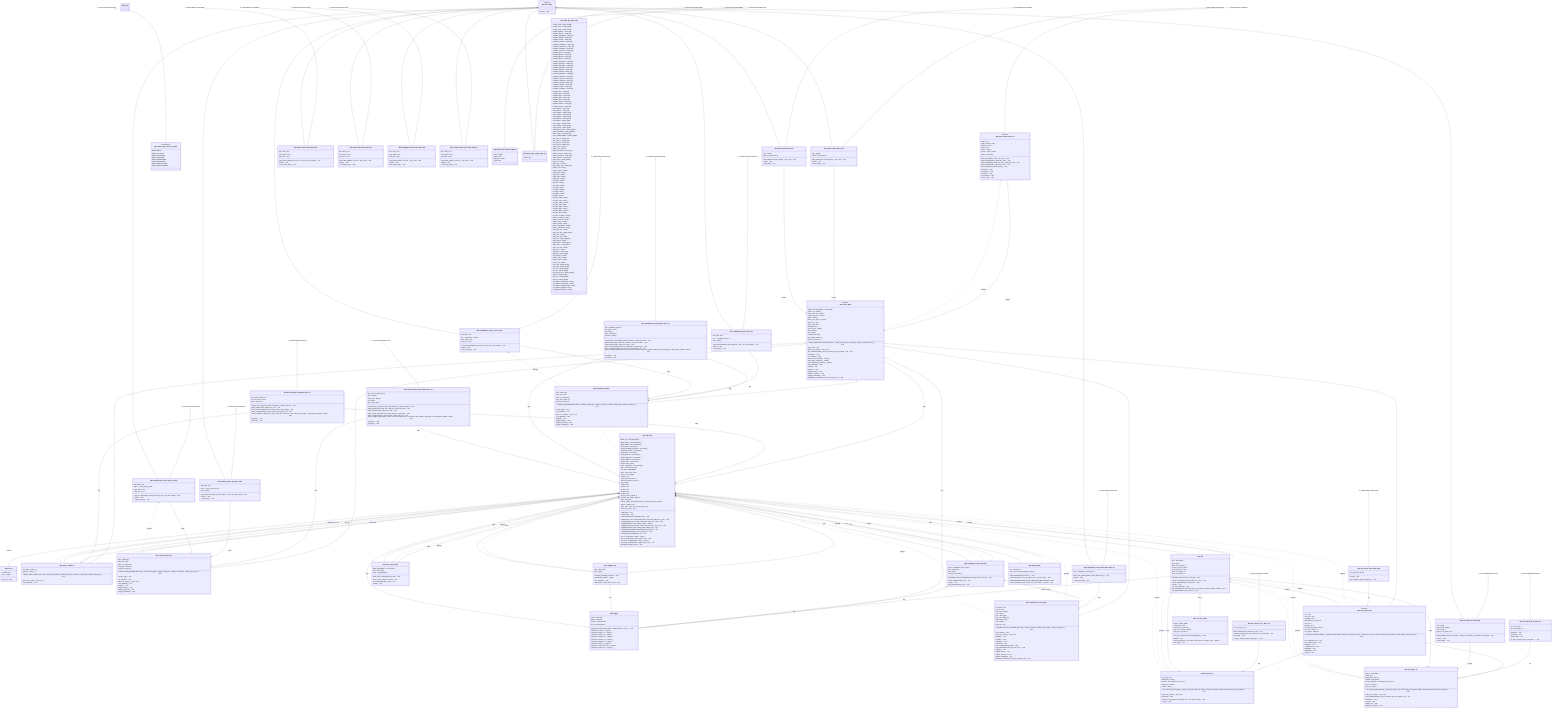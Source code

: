 classDiagram
    class C_0000386084317123652512["i40e::dma_base"]
    class C_0000386084317123652512 {
        <<abstract>>
        +done() : void*
    }
    class C_0000289207247874986057["i40e::int_ev"]
    class C_0000289207247874986057 {
        +int_ev() : void
        +armed : bool
        +vec : uint16_t
    }
    class C_0001003942791255495555["i40e::logger"]
    class C_0001003942791255495555 {
        +logger(const std::string & label_, nicbm::Runner * runner_) : void
        +operator<<(char c) : logger &
        +operator<<(int32_t c) : logger &
        +operator<<(uint8_t i) : logger &
        +operator<<(uint16_t i) : logger &
        +operator<<(uint32_t i) : logger &
        +operator<<(uint64_t i) : logger &
        +operator<<(bool c) : logger &
        +operator<<(const char * str) : logger &
        +operator<<(void * str) : logger &
        +endl : const char
        #label : std::string
        #runner : nicbm::Runner *
        #ss : std::stringstream
    }
    class C_0000919830575773330865["i40e::queue_base"]
    class C_0000919830575773330865 {
        <<abstract>>
        +queue_base(const std::string & qname_, uint32_t & reg_head_, uint32_t & reg_tail_, e810_bm & dev_) : void
        #ctxs_init() : void
        #desc_ctx_create() : desc_ctx &*
        #do_writeback(uint32_t first_idx, uint32_t first_pos, uint32_t cnt) : void
        #interrupt() : void
        +is_enabled() : bool
        #max_active_capacity() : uint32_t
        #max_fetch_capacity() : uint32_t
        #max_writeback_capacity() : uint32_t
        +reg_updated() : void
        +reset() : void
        #trigger() : void
        #trigger_fetch() : void
        #trigger_process() : void
        #trigger_writeback() : void
        #writeback_done(uint32_t first_pos, uint32_t cnt) : void
        #MAX_ACTIVE_DESCS : const uint32_t
        #active_cnt : uint32_t
        #active_first_idx : uint32_t
        #active_first_pos : uint32_t
        #base : uint64_t
        #desc_ctxs : desc_ctx *[128]
        #desc_len : size_t
        #dev : e810_bm &
        #enabled : bool
        +host_cq_pa : uint64_t
        #len : uint32_t
        +log : logger
        +qname : std::string
        #reg_head : uint32_t &
        #reg_tail : uint32_t &
    }
    class C_0001241611728661794294["i40e::queue_base::desc_ctx"]
    class C_0001241611728661794294 {
        <<abstract>>
        #data_fetch(uint64_t addr, size_t len) : void
        #data_fetched(uint64_t addr, size_t len) : void
        #data_write(uint64_t addr, size_t len, const void * buf) : void
        #data_written(uint64_t addr, size_t len) : void
        +desc_ctx(queue_base & queue_) : void
        +prepare() : void
        +prepared() : void
        +process() : void*
        +processed() : void
        +~desc_ctx() : void
        +data : void *
        +data_capacity : size_t
        +data_len : size_t
        +desc : void *
        +index : uint32_t
        #queue : queue_base &
        +state : enum state
    }
    class C_0000745729693198478003["i40e::queue_base::desc_ctx::state"]
    class C_0000745729693198478003 {
        <<enumeration>>
        DESC_EMPTY
        DESC_FETCHING
        DESC_PREPARING
        DESC_PREPARED
        DESC_PROCESSING
        DESC_PROCESSED
        DESC_WRITING_BACK
        DESC_WRITTEN_BACK
    }
    class C_0000611941175840043508["i40e::queue_base::dma_fetch"]
    class C_0000611941175840043508 {
        +dma_fetch(queue_base & queue_, size_t len) : void
        +done() : void
        +~dma_fetch() : void
        +pos : uint32_t
        #queue : queue_base &
    }
    class C_0001192002937225533140["i40e::queue_base::dma_wb"]
    class C_0001192002937225533140 {
        +dma_wb(queue_base & queue_, size_t len) : void
        +done() : void
        +~dma_wb() : void
        +pos : uint32_t
        #queue : queue_base &
    }
    class C_0000775142547048794812["i40e::queue_base::dma_data_fetch"]
    class C_0000775142547048794812 {
        +dma_data_fetch(desc_ctx & ctx_, size_t len, void * buffer) : void
        +done() : void
        +~dma_data_fetch() : void
        #ctx : desc_ctx &
        +part_offset : size_t
        +total_len : size_t
    }
    class C_0002024357221638127978["i40e::queue_base::dma_data_wb"]
    class C_0002024357221638127978 {
        +dma_data_wb(desc_ctx & ctx_, size_t len) : void
        +done() : void
        +~dma_data_wb() : void
        #ctx : desc_ctx &
        +part_offset : size_t
        +total_len : size_t
    }
    class C_0002003870449232317281["i40e::queue_admin_tx"]
    class C_0002003870449232317281 {
        +queue_admin_tx(e810_bm & dev_, uint64_t & reg_base_, uint32_t & reg_len_, uint32_t & reg_head_, uint32_t & reg_tail_) : void
        #desc_ctx_create() : desc_ctx &
        +reg_updated() : void
        #reg_base : uint64_t &
        #reg_len : uint32_t &
    }
    class C_0000526151086617649148["i40e::queue_admin_tx::admin_desc_ctx"]
    class C_0000526151086617649148 {
        +admin_desc_ctx(queue_admin_tx & queue_, e810_bm & dev) : void
        #data_written(uint64_t addr, size_t len) : void
        #desc_compl_prepare(uint16_t retval, uint16_t extra_flags) : void
        #desc_complete(uint16_t retval, uint16_t extra_flags = 0) : void
        #desc_complete_indir(uint16_t retval, const void * data, size_t len, uint16_t extra_flags = 0, bool ignore_datalen = false) : void
        +prepare() : void
        +process() : void
        #aq : queue_admin_tx &
        #d : struct ice_aq_desc *
        #dev : e810_bm &
    }
    class C_0000530677309574264448["i40e::completion_queue"]
    class C_0000530677309574264448 {
        +completion_queue(e810_bm & dev_, uint32_t & reg_high_, uint32_t & reg_low_, uint32_t & reg_head_, uint32_t & reg_tail_) : void
        +create_cqp() : void
        +ctx_fetched() : void
        #desc_ctx_create() : desc_ctx &
        +reg_updated() : void
        +trigger() : void
        +trigger_fetch() : void
        +trigger_process() : void
        +trigger_writeback() : void
        #cqe : uint64_t[8]
        #cqe_base : u64
        #cqp_ctx : uint64_t[8]
        #reg_high : uint32_t &
        #reg_low : uint32_t &
    }
    class C_0000924227832482089144["i40e::completion_queue::admin_desc_ctx"]
    class C_0000924227832482089144 {
        +admin_desc_ctx(completion_queue & queue_, e810_bm & dev) : void
        #data_write(uint64_t addr, size_t data_len, const void * buf) : void
        #data_written(uint64_t addr, size_t len) : void
        #desc_compl_prepare(uint16_t retval, uint16_t extra_flags) : void
        #desc_complete(uint16_t retval, uint16_t extra_flags = 0) : void
        #desc_complete_indir(uint16_t retval, const void * data, size_t len, u64 buf_addr, uint16_t extra_flags = 0, bool ignore_datalen = false) : void
        +prepare() : void
        +process() : void
        #aq : completion_queue &
        #cq_base : uint64_t
        #d : uint64_t *
        #dev : e810_bm &
        #wcursor : uint32_t
    }
    class C_0000289190385320360042["i40e::completion_queue::dma_data_wb"]
    class C_0000289190385320360042 {
        +dma_data_wb(desc_ctx & ctx_, size_t len) : void
        +done() : void
        +~dma_data_wb() : void
        #ctx : desc_ctx &
        +part_offset : size_t
        +total_len : size_t
    }
    class C_0001497667813054379307["i40e::completion_queue::cqe_fetch"]
    class C_0001497667813054379307 {
        +cqe_fetch(completion_queue & queue_, size_t len, void * buffer) : void
        +done() : void
        +~cqe_fetch() : void
        #buf_addr : void *
        #cq_ : completion_queue &
        +pos : uint32_t
    }
    class C_0001103294864601894106["i40e::completion_queue::cq_ctx_fetch"]
    class C_0001103294864601894106 {
        +cq_ctx_fetch(completion_queue & cq, size_t len, void * buffer) : void
        +done() : void
        +~cq_ctx_fetch() : void
        #buf_addr : void *
        #cq_ : completion_queue &
        +part_offset : size_t
        +total_len : size_t
    }
    class C_0000195475260203211066["i40e::control_queue_pair"]
    class C_0000195475260203211066 {
        +control_queue_pair(e810_bm & dev_, uint32_t & reg_high_, uint32_t & reg_low_, uint32_t & reg_head_, uint32_t & reg_tail_) : void
        +create_cqp() : void
        +ctx_fetched() : void
        #desc_ctx_create() : desc_ctx &
        +reg_updated() : void
        +trigger() : void
        +trigger_fetch() : void
        +trigger_process() : void
        +trigger_writeback() : void
        #cqe : uint64_t[8]
        #cqe_base : u64
        #cqp_ctx : uint64_t[8]
        #reg_high : uint32_t &
        #reg_low : uint32_t &
    }
    class C_0000803425317550470696["i40e::control_queue_pair::admin_desc_ctx"]
    class C_0000803425317550470696 {
        +admin_desc_ctx(control_queue_pair & queue_, e810_bm & dev) : void
        #data_write(uint64_t addr, size_t data_len, const void * buf) : void
        #data_written(uint64_t addr, size_t len) : void
        #desc_compl_prepare(uint16_t retval, uint16_t extra_flags) : void
        #desc_complete(uint16_t retval, uint16_t extra_flags = 0) : void
        #desc_complete_indir(uint16_t retval, const void * data, size_t len, u64 buf_addr, uint16_t extra_flags = 0, bool ignore_datalen = false) : void
        +prepare() : void
        +process() : void
        #aq : control_queue_pair &
        #cnt : uint32_t
        #cqp_base : uint64_t
        #d : uint64_t *
        #dev : e810_bm &
    }
    class C_0000232736345182519158["i40e::control_queue_pair::dma_data_wb"]
    class C_0000232736345182519158 {
        +dma_data_wb(desc_ctx & ctx_, size_t len) : void
        +done() : void
        +~dma_data_wb() : void
        #ctx : desc_ctx &
        +part_offset : size_t
        +total_len : size_t
    }
    class C_0001792372639563177743["i40e::control_queue_pair::cqe_fetch"]
    class C_0001792372639563177743 {
        +cqe_fetch(control_queue_pair & queue_, size_t len, void * buffer) : void
        +done() : void
        +~cqe_fetch() : void
        #buf_addr : void *
        #cqp_ : control_queue_pair &
        +pos : uint32_t
    }
    class C_0000960597573376293968["i40e::control_queue_pair::cqp_ctx_fetch"]
    class C_0000960597573376293968 {
        +cqp_ctx_fetch(control_queue_pair & cqp, size_t len, void * buffer) : void
        +done() : void
        +~cqp_ctx_fetch() : void
        #buf_addr : void *
        #cqp_ : control_queue_pair &
        +part_offset : size_t
        +total_len : size_t
    }
    class C_0001335912639478337919["i40e::completion_event_queue"]
    class C_0001335912639478337919 {
        +completion_event_queue(e810_bm & dev_, uint64_t ceq_base, uint32_t & reg_head_, uint32_t & reg_tail_) : void
        +ctx_fetched() : void
        +desc_ctx_create() : desc_ctx &
        +disable() : void
        +enable() : void
        +initialize() : void
        +interrupt() : void
        +qena_updated(uint16_t idx) : void
        +tail_updated(u32 msix_idx, u32 itr_idx) : void
        +trigger() : void
        +trigger_fetch() : void
        +trigger_process() : void
        +trigger_writeback() : void
        +writeback_done(uint32_t first_pos, uint32_t cnt) : void
        +ceq_base : u64
        +ceq_id : u32
        #ceq_size : uint64_t
        +cnt : uint32_t
        #cqe : uint64_t[8]
        #cqp_ctx : uint64_t[8]
        +part_offset : size_t
        +pos : uint32_t
        +total_len : size_t
    }
    class C_0001075818780252436545["i40e::completion_event_queue::dma_data_wb"]
    class C_0001075818780252436545 {
        +dma_data_wb(completion_event_queue & ceq_) : void
        +done() : void
        +~dma_data_wb() : void
        #ceq : completion_event_queue &
    }
    class C_0002230002073081656889["i40e::host_mem_cache"]
    class C_0002230002073081656889 {
        +host_mem_cache(e810_bm & dev) : void
        +issue_mem_op(mem_op & op) : void
        +reg_updated(uint64_t addr) : void
        +reset() : void
        #MAX_SEGMENTS : const uint16_t
        #dev : e810_bm &
        #segs : segment[4096]
    }
    class C_0002077940046411990756["i40e::host_mem_cache::segment"]
    class C_0002077940046411990756 {
        +addr : uint64_t
        +direct : bool
        +pgcount : uint16_t
        +valid : bool
    }
    class C_0001504307703237712490["i40e::host_mem_cache::mem_op"]
    class C_0001504307703237712490 {
        +failed : bool
    }
    class C_0000353990412923195528["i40e::lan_queue_base"]
    class C_0000353990412923195528 {
        <<abstract>>
        +lan_queue_base(lan & lanmgr_, const std::string & qtype, uint32_t & reg_tail, size_t idx_, uint32_t & reg_ena_, uint32_t & fpm_basereg, uint32_t & reg_intqctl, uint16_t ctx_size) : void
        #ctx_fetched(bool rx) : void
        #ctx_written_back() : void
        +disable() : void
        +enable(bool rx) : void
        #initialize() : void*
        #interrupt() : void
        +reset() : void
        +ctx : void *
        +ctx_size : size_t
        +enabling : bool
        +fpm_basereg : uint32_t &
        +idx : size_t
        #lanmgr : lan &
        +reg_dummy_head : uint32_t
        +reg_ena : uint32_t &
        +reg_intqctl : uint32_t &
    }
    class C_0001647595505869839315["i40e::lan_queue_base::qctx_fetch"]
    class C_0001647595505869839315 {
        +done() : void
        +qctx_fetch(lan_queue_base & lq_) : void
        +lq : lan_queue_base &
    }
    class C_0000752485586291469764["i40e::lan_queue_tx"]
    class C_0000752485586291469764 {
        +lan_queue_tx(lan & lanmgr_, uint32_t & reg_tail, size_t idx, uint32_t & reg_ena, uint32_t & fpm_basereg, uint32_t & reg_intqctl) : void
        #desc_ctx_create() : desc_ctx &
        #do_writeback(uint32_t first_idx, uint32_t first_pos, uint32_t cnt) : void
        #initialize() : void
        +reset() : void
        #trigger_tx() : void
        #trigger_tx_packet() : bool
        #MTU : const uint16_t
        #hwb : bool
        #hwb_addr : uint64_t
        #pktbuf : uint8_t[9024]
        #ready_segments : std::deque&lt;tx_desc_ctx *&gt;
        #tso_len : uint32_t
        #tso_off : uint32_t
    }
    class C_0001458958468719460719["i40e::lan_queue_tx::tx_desc_ctx"]
    class C_0001458958468719460719 {
        +prepare() : void
        +process() : void
        +processed() : void
        +tx_desc_ctx(lan_queue_tx & queue_) : void
        +d : ice_tx_desc *
        #tq : lan_queue_tx &
    }
    class C_0001823594872019141099["i40e::lan_queue_tx::dma_hwb"]
    class C_0001823594872019141099 {
        +dma_hwb(lan_queue_tx & queue_, uint32_t pos, uint32_t cnt, uint32_t next_head) : void
        +done() : void
        +~dma_hwb() : void
        +cnt : uint32_t
        +next_head : uint32_t
        +pos : uint32_t
        #queue : lan_queue_tx &
    }
    class C_0001319659230247428865["i40e::lan_queue_rx"]
    class C_0001319659230247428865 {
        +lan_queue_rx(lan & lanmgr_, uint32_t & reg_tail, size_t idx, uint32_t & reg_ena, uint32_t & fpm_basereg, uint32_t & reg_intqctl) : void
        #desc_ctx_create() : desc_ctx &
        #initialize() : void
        +packet_received(const void * data, size_t len, uint32_t hash) : void
        +reset() : void
        #crc_strip : bool
        #dbuff_size : uint16_t
        #dcache : std::deque&lt;rx_desc_ctx *&gt;
        #hbuff_size : uint16_t
        #rxmax : uint16_t
    }
    class C_0001178457511524015063["i40e::lan_queue_rx::rx_desc_ctx"]
    class C_0001178457511524015063 {
        #data_written(uint64_t addr, size_t len) : void
        +packet_received(const void * data, size_t len, bool last) : void
        +process() : void
        +rx_desc_ctx(lan_queue_rx & queue_) : void
        #rq : lan_queue_rx &
    }
    class C_0000991480968877122627["i40e::rss_key_cache"]
    class C_0000991480968877122627 {
        +rss_key_cache(const uint32_t (&)[13] key_) : void
        #build() : void
        +hash_ipv4(uint32_t sip, uint32_t dip, uint16_t sp, uint16_t dp) : uint32_t
        +set_dirty() : void
        #cache : uint32_t[288]
        #cache_dirty : bool
        #cache_len : const size_t
        #key : const uint32_t &lpar;&&rpar;[13]
        #key_len : const size_t
    }
    class C_0000612576104166672940["i40e::lan"]
    class C_0000612576104166672940 {
        +lan(e810_bm & dev, size_t num_qs) : void
        +packet_received(const void * data, size_t len) : void
        +qena_updated(uint16_t idx, bool rx) : void
        +reset() : void
        +rss_key_updated() : void
        #rss_steering(const void * data, size_t len, uint16_t & queue, uint32_t & hash) : bool
        +tail_updated(uint16_t idx, bool rx) : void
        #dev : e810_bm &
        #log : logger
        #num_qs : const size_t
        #rss_kc : rss_key_cache
        #rss_last_queue : size_t
        #rxqs : lan_queue_rx **
        #txqs : lan_queue_tx **
    }
    class C_0001242961382728679267["i40e::completion_event_manager"]
    class C_0001242961382728679267 {
        +completion_event_manager(e810_bm & dev, size_t num_qs) : void
        +qena_updated(uint16_t idx) : void
        +reset() : void
        +tail_updated(uint16_t idx) : void
        +ceqs : completion_event_queue **
        #dev : e810_bm &
        #log : logger
        #num_qs : const size_t
    }
    class C_0002062517402874902700["i40e::shadow_ram"]
    class C_0002062517402874902700 {
        +shadow_ram(e810_bm & dev) : void
        +read(uint16_t addr) : uint16_t
        +reg_updated() : void
        +write(uint16_t addr, uint16_t val) : void
        #dev : e810_bm &
        #log : logger
    }
    class C_0001686106494396747874["i40e::e810_switch"]
    class C_0001686106494396747874 {
        +e810_switch(e810_bm & dev_) : void
        +add_rule(struct ice_aqc_sw_rules_elem * add_sw_rules) : bool
        +print_sw_rule(struct ice_aqc_sw_rules_elem * add_sw_rules) : void$
        +select_queue(const void * data, size_t len, uint16_t * queue) : void
        -dev : e810_bm &
        -mac_rules : std::map&lt;uint64_t,uint16_t&gt;
    }
    class C_0000379814251055047434["i40e::e810_bm"]
    class C_0000379814251055047434 {
        +e810_bm() : void
        +~e810_bm() : void
        +DmaComplete(nicbm::DMAOp & op) : void
        +EthRx(uint8_t port, std::optional<uint16_t> queue, const void * data, size_t len) : void
        +RegRead(uint8_t bar, uint64_t addr, void * dest, size_t len) : void
        +RegRead32(uint8_t bar, uint64_t addr) : uint32_t
        +RegWrite(uint8_t bar, uint64_t addr, const void * src, size_t len) : void
        +RegWrite32(uint8_t bar, uint64_t addr, uint32_t val) : void
        +SetupIntro(struct SimbricksProtoPcieDevIntro & di) : void
        +SignalInterrupt(uint16_t vector, uint8_t itr) : void
        +Timed(nicbm::TimedEvent & ev) : void
        #reg_io_read(uint64_t addr) : uint32_t
        #reg_io_write(uint64_t addr, uint32_t val) : void
        #reg_mem_read32(uint64_t addr) : uint32_t
        #reg_mem_write32(uint64_t addr, uint32_t val) : void
        #reset(bool indicate_done) : void
        #BAR_IO : const unsigned int
        #BAR_MSIX : const unsigned int
        #BAR_REGS : const unsigned int
        #MAX_MTU : const uint16_t
        #NUM_FD_BEST_EFFORT : const uint16_t
        #NUM_FD_GUAR : const uint16_t
        #NUM_ITR : const uint8_t
        #NUM_PFINTS : const uint32_t
        #NUM_QUEUES : const uint32_t
        #NUM_RXDID : const uint32_t
        #NUM_VSIS : const uint32_t
        #bcam : e810_switch
        #cem : completion_event_manager
        #cqp : control_queue_pair
        #ctx_addr : u8[2048][22]
        #hmc : host_mem_cache
        #intevs : int_ev[2048]
        #lanmgr : lan
        #last_returned_node : int
        #last_used_parent_node : int
        #log : logger
        #node1 : bool
        #node3 : bool
        #node4 : bool
        #node5 : bool
        #node6 : bool
        #pf_atq : queue_admin_tx
        #pf_mbx_atq : queue_admin_tx
        #regs : i40e_regs
        #sched_nodes : std::map&lt;int,struct ice_aqc_txsched_elem_data *&gt;
        #shram : shadow_ram
        #topo_elem : struct ice_aqc_get_topo_elem
        #vsi0_first_queue : size_t
    }
    class C_0001538886357076207462["i40e::e810_bm::i40e_regs"]
    class C_0001538886357076207462 {
        +GLINT_ITR0 : uint32_t[2048]
        +GLINT_ITR1 : uint32_t[2048]
        +GLINT_ITR2 : uint32_t[2048]
        +GLPRT_BPRCL : uint32_t[8]
        +GLPRT_BPTCL : uint32_t[8]
        +GLPRT_CRCERRS : uint32_t[8]
        +GLPRT_GORCL : uint32_t[8]
        +GLPRT_GOTCL : uint32_t[8]
        +GLPRT_ILLERRC : uint32_t[8]
        +GLPRT_LXOFFRXC : uint32_t[8]
        +GLPRT_LXOFFTXC : uint32_t[8]
        +GLPRT_LXONRXC : uint32_t[8]
        +GLPRT_LXONTXC : uint32_t[8]
        +GLPRT_MLFC : uint32_t[8]
        +GLPRT_MPRCL : uint32_t[8]
        +GLPRT_MPTCL : uint32_t[8]
        +GLPRT_MRFC : uint32_t[8]
        +GLPRT_PRC1023L : uint32_t[8]
        +GLPRT_PRC127L : uint32_t[8]
        +GLPRT_PRC1522L : uint32_t[8]
        +GLPRT_PRC255L : uint32_t[8]
        +GLPRT_PRC511L : uint32_t[8]
        +GLPRT_PRC64L : uint32_t[8]
        +GLPRT_PRC9522L : uint32_t[8]
        +GLPRT_PTC1023L : uint32_t[8]
        +GLPRT_PTC127L : uint32_t[8]
        +GLPRT_PTC1522L : uint32_t[8]
        +GLPRT_PTC255L : uint32_t[8]
        +GLPRT_PTC511L : uint32_t[8]
        +GLPRT_PTC64L : uint32_t[8]
        +GLPRT_PTC9522L : uint32_t[8]
        +GLPRT_RFC : uint32_t[8]
        +GLPRT_RJC : uint32_t[8]
        +GLPRT_RLEC : uint32_t[8]
        +GLPRT_ROC : uint32_t[8]
        +GLPRT_RUC : uint32_t[8]
        +GLPRT_TDOLD : uint32_t[8]
        +GLPRT_UPRCL : uint32_t[8]
        +GLPRT_UPTCL : uint32_t[8]
        +GLV_BPRCL : uint32_t[8]
        +GLV_BPTCL : uint32_t[8]
        +GLV_GORCL : uint32_t[768]
        +GLV_GOTCL : uint32_t[768]
        +GLV_MPRCL : uint32_t[768]
        +GLV_MPTCL : uint32_t[768]
        +GLV_RDPC : uint32_t[768]
        +GLV_TEPC : uint32_t[768]
        +GLV_UPRCL : uint32_t[768]
        +GLV_UPTCL : uint32_t[768]
        +QRXFLXP_CNTXT : uint32_t[2048]
        +QRX_CONTEXT : uint32_t[16384]
        +QRX_CTRL : uint32_t[2048]
        +QTX_COMM_DBELL : uint32_t[1536]
        +flex_rxdid_0 : uint32_t[64]
        +flex_rxdid_1 : uint32_t[64]
        +flex_rxdid_2 : uint32_t[64]
        +flex_rxdid_3 : uint32_t[64]
        +glgen_rstctl : uint32_t
        +glgen_stat : uint32_t
        +glhmc_lanrxbase : uint32_t[16]
        +glhmc_lanrxcnt : uint32_t[16]
        +glhmc_lantxbase : uint32_t[16]
        +glhmc_lantxcnt : uint32_t[16]
        +glint_ceqctl : uint32_t[2048]
        +glint_ctl : uint32_t
        +gllan_rctl_0 : uint32_t
        +gllan_txpre_qdis : uint32_t[12]
        +glnvm_srctl : uint32_t
        +glnvm_srdata : uint32_t
        +glrpb_ghw : uint32_t
        +glrpb_glw : uint32_t
        +glrpb_phw : uint32_t
        +glrpb_plw : uint32_t
        +pf_arqba : uint64_t
        +pf_arqh : uint32_t
        +pf_arqlen : uint32_t
        +pf_arqt : uint32_t
        +pf_atqba : uint64_t
        +pf_atqh : uint32_t
        +pf_atqlen : uint32_t
        +pf_atqt : uint32_t
        +pf_mbx_arqba : uint64_t
        +pf_mbx_arqh : uint32_t
        +pf_mbx_arqlen : uint32_t
        +pf_mbx_arqt : uint32_t
        +pf_mbx_atqba : uint64_t
        +pf_mbx_atqh : uint32_t
        +pf_mbx_atqlen : uint32_t
        +pf_mbx_atqt : uint32_t
        +pf_mbx_vt_pfalloc : uint32_t
        +pfhmc_errordata : uint32_t
        +pfhmc_errorinfo : uint32_t
        +pfhmc_pdinv : uint32_t
        +pfhmc_sdcmd : uint32_t
        +pfhmc_sddatahigh : uint32_t
        +pfhmc_sddatalow : uint32_t
        +pfint_dyn_ctl0 : uint32_t
        +pfint_dyn_ctln : uint32_t[2047]
        +pfint_icr0 : uint32_t
        +pfint_icr0_ena : uint32_t
        +pfint_itrn : uint32_t[3][2048]
        +pfint_lnklst0 : uint32_t
        +pfint_lnklstn : uint32_t[2047]
        +pfint_raten : uint32_t[2047]
        +pfint_stat_ctl0 : uint32_t
        +pfqf_ctl_0 : uint32_t
        +pfqf_hkey : uint32_t[13]
        +pfqf_hlut : uint32_t[128]
        +prt_l2tagsen : uint32_t
        +prtdcb_fccfg : uint32_t
        +prtdcb_mflcn : uint32_t
        +prtqf_ctl_0 : uint32_t
        +qint_rqctl : uint32_t[1536]
        +qint_tqctl : uint32_t[1536]
        +qrx_ena : uint32_t[2048]
        +qrx_tail : uint32_t[2048]
        +qtx_comm_head : uint32_t[1536]
        +qtx_ctl : uint32_t[1536]
        +qtx_ena : uint32_t[2048]
        +qtx_tail : uint32_t[1536]
        +reg_PFPE_CCQPHIGH : uint32_t
        +reg_PFPE_CCQPLOW : uint32_t
        +reg_PFPE_CCQPSTATUS : uint32_t
        +reg_PFPE_CQPDB : uint32_t
        +reg_PFPE_CQPTAIL : uint32_t
    }
    class C_0000478844463769291504["i40e::cem"]
    class C_0000478844463769291504 {
    }
    C_0000919830575773330865 o-- C_0001003942791255495555 : +log
    C_0000919830575773330865 --> C_0000379814251055047434 : #dev
    C_0000919830575773330865 ()-- C_0001241611728661794294 : 
    C_0001241611728661794294 --> C_0000919830575773330865 : #queue
    C_0001241611728661794294 <.. C_0000919830575773330865 : +[friend]
    C_0001241611728661794294 ()-- C_0000745729693198478003 : 
    C_0000919830575773330865 ()-- C_0000611941175840043508 : 
    C_0000611941175840043508 --> C_0000919830575773330865 : #queue
    C_0000386084317123652512 <|-- C_0000611941175840043508
    C_0000919830575773330865 ()-- C_0001192002937225533140 : 
    C_0001192002937225533140 --> C_0000919830575773330865 : #queue
    C_0000386084317123652512 <|-- C_0001192002937225533140
    C_0000919830575773330865 ()-- C_0000775142547048794812 : 
    C_0000386084317123652512 <|-- C_0000775142547048794812
    C_0000919830575773330865 ()-- C_0002024357221638127978 : 
    C_0000386084317123652512 <|-- C_0002024357221638127978
    C_0002003870449232317281 ..> C_0000379814251055047434 : 
    C_0000919830575773330865 <|-- C_0002003870449232317281
    C_0002003870449232317281 ()-- C_0000526151086617649148 : 
    C_0000526151086617649148 --> C_0002003870449232317281 : #aq
    C_0000526151086617649148 --> C_0000379814251055047434 : #dev
    C_0000530677309574264448 ..> C_0000379814251055047434 : 
    C_0000919830575773330865 <|-- C_0000530677309574264448
    C_0000530677309574264448 ()-- C_0000924227832482089144 : 
    C_0000924227832482089144 --> C_0000530677309574264448 : #aq
    C_0000924227832482089144 --> C_0000379814251055047434 : #dev
    C_0000530677309574264448 ()-- C_0000289190385320360042 : 
    C_0000386084317123652512 <|-- C_0000289190385320360042
    C_0000530677309574264448 ()-- C_0001497667813054379307 : 
    C_0001497667813054379307 --> C_0000530677309574264448 : #cq_
    C_0000386084317123652512 <|-- C_0001497667813054379307
    C_0000530677309574264448 ()-- C_0001103294864601894106 : 
    C_0001103294864601894106 --> C_0000530677309574264448 : #cq_
    C_0001103294864601894106 <.. C_0000530677309574264448 : +[friend]
    C_0000386084317123652512 <|-- C_0001103294864601894106
    C_0000195475260203211066 ..> C_0000379814251055047434 : 
    C_0000919830575773330865 <|-- C_0000195475260203211066
    C_0000195475260203211066 ()-- C_0000803425317550470696 : 
    C_0000803425317550470696 --> C_0000195475260203211066 : #aq
    C_0000803425317550470696 --> C_0000379814251055047434 : #dev
    C_0000195475260203211066 ()-- C_0000232736345182519158 : 
    C_0000386084317123652512 <|-- C_0000232736345182519158
    C_0000195475260203211066 ()-- C_0001792372639563177743 : 
    C_0001792372639563177743 --> C_0000195475260203211066 : #cqp_
    C_0000386084317123652512 <|-- C_0001792372639563177743
    C_0000195475260203211066 ()-- C_0000960597573376293968 : 
    C_0000960597573376293968 --> C_0000195475260203211066 : #cqp_
    C_0000960597573376293968 <.. C_0000195475260203211066 : +[friend]
    C_0000386084317123652512 <|-- C_0000960597573376293968
    C_0001335912639478337919 ..> C_0000379814251055047434 : 
    C_0000919830575773330865 <|-- C_0001335912639478337919
    C_0001335912639478337919 ()-- C_0001075818780252436545 : 
    C_0001075818780252436545 --> C_0001335912639478337919 : #ceq
    C_0000386084317123652512 <|-- C_0001075818780252436545
    C_0002230002073081656889 --> C_0000379814251055047434 : #dev
    C_0002230002073081656889 ()-- C_0002077940046411990756 : 
    C_0002230002073081656889 ()-- C_0001504307703237712490 : 
    C_0000386084317123652512 <|-- C_0001504307703237712490
    C_0000353990412923195528 --> C_0000612576104166672940 : #lanmgr
    C_0000919830575773330865 <|-- C_0000353990412923195528
    C_0000353990412923195528 ()-- C_0001647595505869839315 : 
    C_0001647595505869839315 --> C_0000353990412923195528 : +lq
    C_0000752485586291469764 ..> C_0000612576104166672940 : 
    C_0000353990412923195528 <|-- C_0000752485586291469764
    C_0000752485586291469764 ()-- C_0001458958468719460719 : 
    C_0001458958468719460719 --> C_0000752485586291469764 : #tq
    C_0000752485586291469764 ()-- C_0001823594872019141099 : 
    C_0001823594872019141099 --> C_0000752485586291469764 : #queue
    C_0000386084317123652512 <|-- C_0001823594872019141099
    C_0001319659230247428865 ..> C_0000612576104166672940 : 
    C_0000353990412923195528 <|-- C_0001319659230247428865
    C_0001319659230247428865 ()-- C_0001178457511524015063 : 
    C_0001178457511524015063 --> C_0001319659230247428865 : #rq
    C_0000612576104166672940 --> C_0000379814251055047434 : #dev
    C_0000612576104166672940 o-- C_0001003942791255495555 : #log
    C_0000612576104166672940 o-- C_0000991480968877122627 : #rss_kc
    C_0000612576104166672940 --> C_0001319659230247428865 : #rxqs
    C_0000612576104166672940 --> C_0000752485586291469764 : #txqs
    C_0000612576104166672940 <.. C_0001319659230247428865 : +[friend]
    C_0000612576104166672940 <.. C_0000752485586291469764 : +[friend]
    C_0000612576104166672940 <.. C_0000353990412923195528 : +[friend]
    C_0001242961382728679267 --> C_0000379814251055047434 : #dev
    C_0001242961382728679267 o-- C_0001003942791255495555 : #log
    C_0001242961382728679267 --> C_0001335912639478337919 : +ceqs
    C_0001242961382728679267 <.. C_0001335912639478337919 : +[friend]
    C_0002062517402874902700 --> C_0000379814251055047434 : #dev
    C_0002062517402874902700 o-- C_0001003942791255495555 : #log
    C_0001686106494396747874 --> C_0000379814251055047434 : -dev
    C_0000379814251055047434 o-- C_0001003942791255495555 : #log
    C_0000379814251055047434 o-- C_0002003870449232317281 : #pf_atq
    C_0000379814251055047434 o-- C_0002003870449232317281 : #pf_mbx_atq
    C_0000379814251055047434 o-- C_0002230002073081656889 : #hmc
    C_0000379814251055047434 o-- C_0000195475260203211066 : #cqp
    C_0000379814251055047434 o-- C_0002062517402874902700 : #shram
    C_0000379814251055047434 o-- C_0000612576104166672940 : #lanmgr
    C_0000379814251055047434 o-- C_0001242961382728679267 : #cem
    C_0000379814251055047434 o-- C_0001686106494396747874 : #bcam
    C_0000379814251055047434 o-- C_0000289207247874986057 : #intevs
    C_0000379814251055047434 <.. C_0002062517402874902700 : +[friend]
    C_0000379814251055047434 <.. C_0000752485586291469764 : +[friend]
    C_0000379814251055047434 <.. C_0001319659230247428865 : +[friend]
    C_0000379814251055047434 <.. C_0000353990412923195528 : +[friend]
    C_0000379814251055047434 <.. C_0001242961382728679267 : +[friend]
    C_0000379814251055047434 <.. C_0000612576104166672940 : +[friend]
    C_0000379814251055047434 <.. C_0001335912639478337919 : +[friend]
    C_0000379814251055047434 <.. C_0000195475260203211066 : +[friend]
    C_0000379814251055047434 <.. C_0002230002073081656889 : +[friend]
    C_0000379814251055047434 <.. C_0002003870449232317281 : +[friend]
    C_0000379814251055047434 ()-- C_0001538886357076207462 : 

%% Generated with clang-uml, version 0.0.0-unknown
%% LLVM version clang version 17.0.6